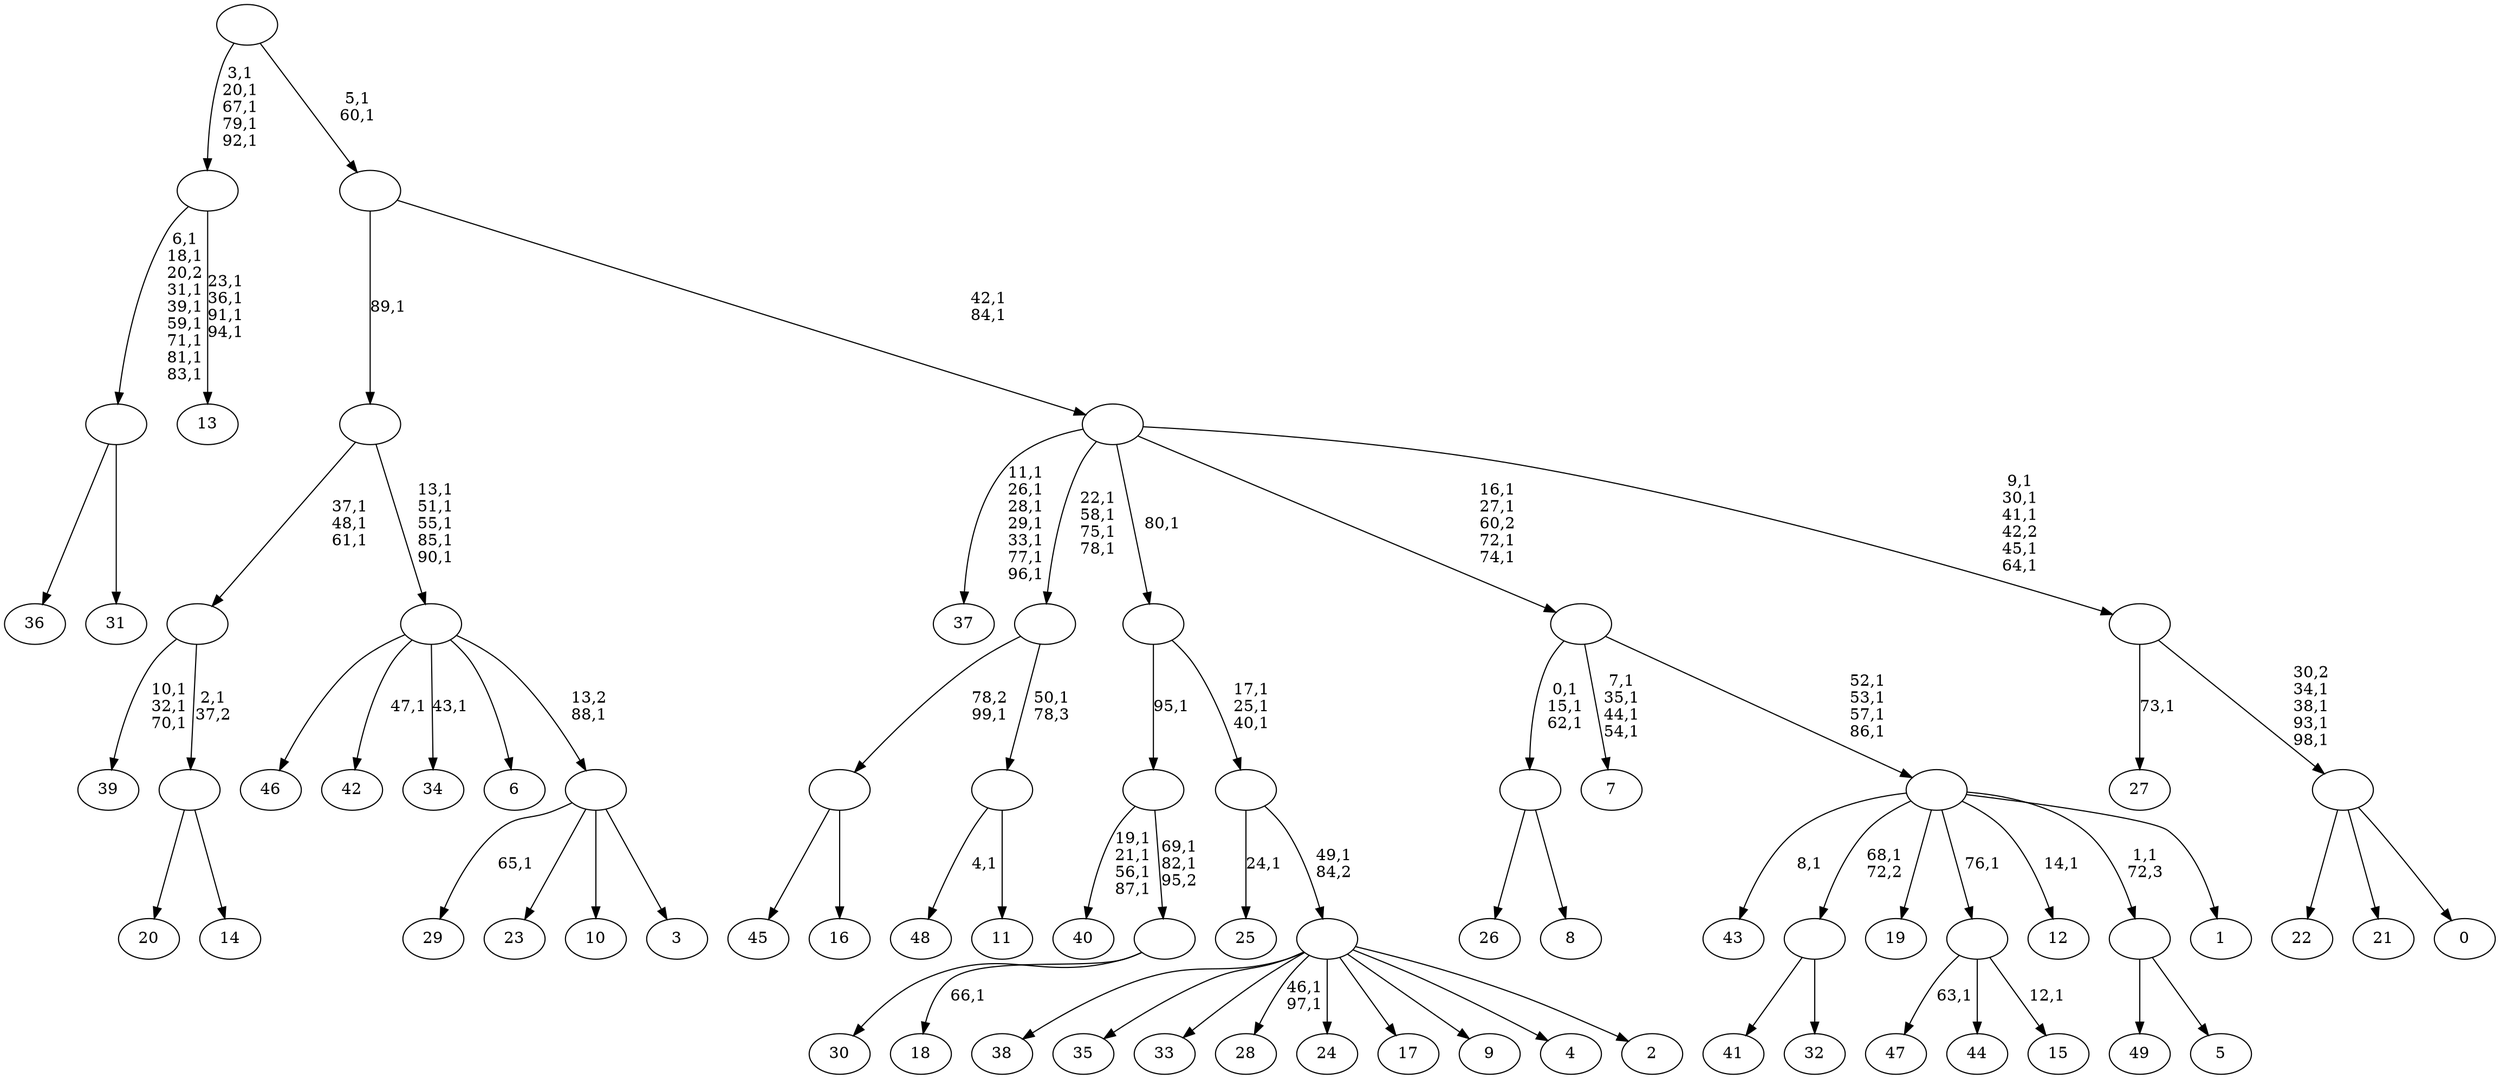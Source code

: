 digraph T {
	150 [label="49"]
	149 [label="48"]
	147 [label="47"]
	145 [label="46"]
	144 [label="45"]
	143 [label="44"]
	142 [label="43"]
	140 [label="42"]
	138 [label="41"]
	137 [label="40"]
	132 [label="39"]
	128 [label="38"]
	127 [label="37"]
	119 [label="36"]
	118 [label="35"]
	117 [label="34"]
	115 [label="33"]
	114 [label="32"]
	113 [label=""]
	112 [label="31"]
	111 [label=""]
	103 [label="30"]
	102 [label="29"]
	100 [label="28"]
	97 [label="27"]
	95 [label="26"]
	94 [label="25"]
	92 [label="24"]
	91 [label="23"]
	90 [label="22"]
	89 [label="21"]
	88 [label="20"]
	87 [label="19"]
	86 [label="18"]
	84 [label=""]
	82 [label=""]
	81 [label="17"]
	80 [label="16"]
	79 [label=""]
	78 [label="15"]
	76 [label=""]
	75 [label="14"]
	74 [label=""]
	73 [label=""]
	70 [label="13"]
	65 [label=""]
	60 [label="12"]
	58 [label="11"]
	57 [label=""]
	56 [label=""]
	52 [label="10"]
	51 [label="9"]
	50 [label="8"]
	49 [label=""]
	46 [label="7"]
	41 [label="6"]
	40 [label="5"]
	39 [label=""]
	38 [label="4"]
	37 [label="3"]
	36 [label=""]
	35 [label=""]
	30 [label=""]
	29 [label="2"]
	28 [label=""]
	27 [label=""]
	24 [label=""]
	23 [label="1"]
	22 [label=""]
	18 [label=""]
	14 [label="0"]
	13 [label=""]
	9 [label=""]
	4 [label=""]
	2 [label=""]
	0 [label=""]
	113 -> 138 [label=""]
	113 -> 114 [label=""]
	111 -> 119 [label=""]
	111 -> 112 [label=""]
	84 -> 86 [label="66,1"]
	84 -> 103 [label=""]
	82 -> 84 [label="69,1\n82,1\n95,2"]
	82 -> 137 [label="19,1\n21,1\n56,1\n87,1"]
	79 -> 144 [label=""]
	79 -> 80 [label=""]
	76 -> 78 [label="12,1"]
	76 -> 147 [label="63,1"]
	76 -> 143 [label=""]
	74 -> 88 [label=""]
	74 -> 75 [label=""]
	73 -> 132 [label="10,1\n32,1\n70,1"]
	73 -> 74 [label="2,1\n37,2"]
	65 -> 70 [label="23,1\n36,1\n91,1\n94,1"]
	65 -> 111 [label="6,1\n18,1\n20,2\n31,1\n39,1\n59,1\n71,1\n81,1\n83,1"]
	57 -> 149 [label="4,1"]
	57 -> 58 [label=""]
	56 -> 79 [label="78,2\n99,1"]
	56 -> 57 [label="50,1\n78,3"]
	49 -> 95 [label=""]
	49 -> 50 [label=""]
	39 -> 150 [label=""]
	39 -> 40 [label=""]
	36 -> 102 [label="65,1"]
	36 -> 91 [label=""]
	36 -> 52 [label=""]
	36 -> 37 [label=""]
	35 -> 117 [label="43,1"]
	35 -> 140 [label="47,1"]
	35 -> 145 [label=""]
	35 -> 41 [label=""]
	35 -> 36 [label="13,2\n88,1"]
	30 -> 35 [label="13,1\n51,1\n55,1\n85,1\n90,1"]
	30 -> 73 [label="37,1\n48,1\n61,1"]
	28 -> 100 [label="46,1\n97,1"]
	28 -> 128 [label=""]
	28 -> 118 [label=""]
	28 -> 115 [label=""]
	28 -> 92 [label=""]
	28 -> 81 [label=""]
	28 -> 51 [label=""]
	28 -> 38 [label=""]
	28 -> 29 [label=""]
	27 -> 94 [label="24,1"]
	27 -> 28 [label="49,1\n84,2"]
	24 -> 27 [label="17,1\n25,1\n40,1"]
	24 -> 82 [label="95,1"]
	22 -> 60 [label="14,1"]
	22 -> 142 [label="8,1"]
	22 -> 113 [label="68,1\n72,2"]
	22 -> 87 [label=""]
	22 -> 76 [label="76,1"]
	22 -> 39 [label="1,1\n72,3"]
	22 -> 23 [label=""]
	18 -> 22 [label="52,1\n53,1\n57,1\n86,1"]
	18 -> 46 [label="7,1\n35,1\n44,1\n54,1"]
	18 -> 49 [label="0,1\n15,1\n62,1"]
	13 -> 90 [label=""]
	13 -> 89 [label=""]
	13 -> 14 [label=""]
	9 -> 13 [label="30,2\n34,1\n38,1\n93,1\n98,1"]
	9 -> 97 [label="73,1"]
	4 -> 9 [label="9,1\n30,1\n41,1\n42,2\n45,1\n64,1"]
	4 -> 18 [label="16,1\n27,1\n60,2\n72,1\n74,1"]
	4 -> 56 [label="22,1\n58,1\n75,1\n78,1"]
	4 -> 127 [label="11,1\n26,1\n28,1\n29,1\n33,1\n77,1\n96,1"]
	4 -> 24 [label="80,1"]
	2 -> 4 [label="42,1\n84,1"]
	2 -> 30 [label="89,1"]
	0 -> 2 [label="5,1\n60,1"]
	0 -> 65 [label="3,1\n20,1\n67,1\n79,1\n92,1"]
}
